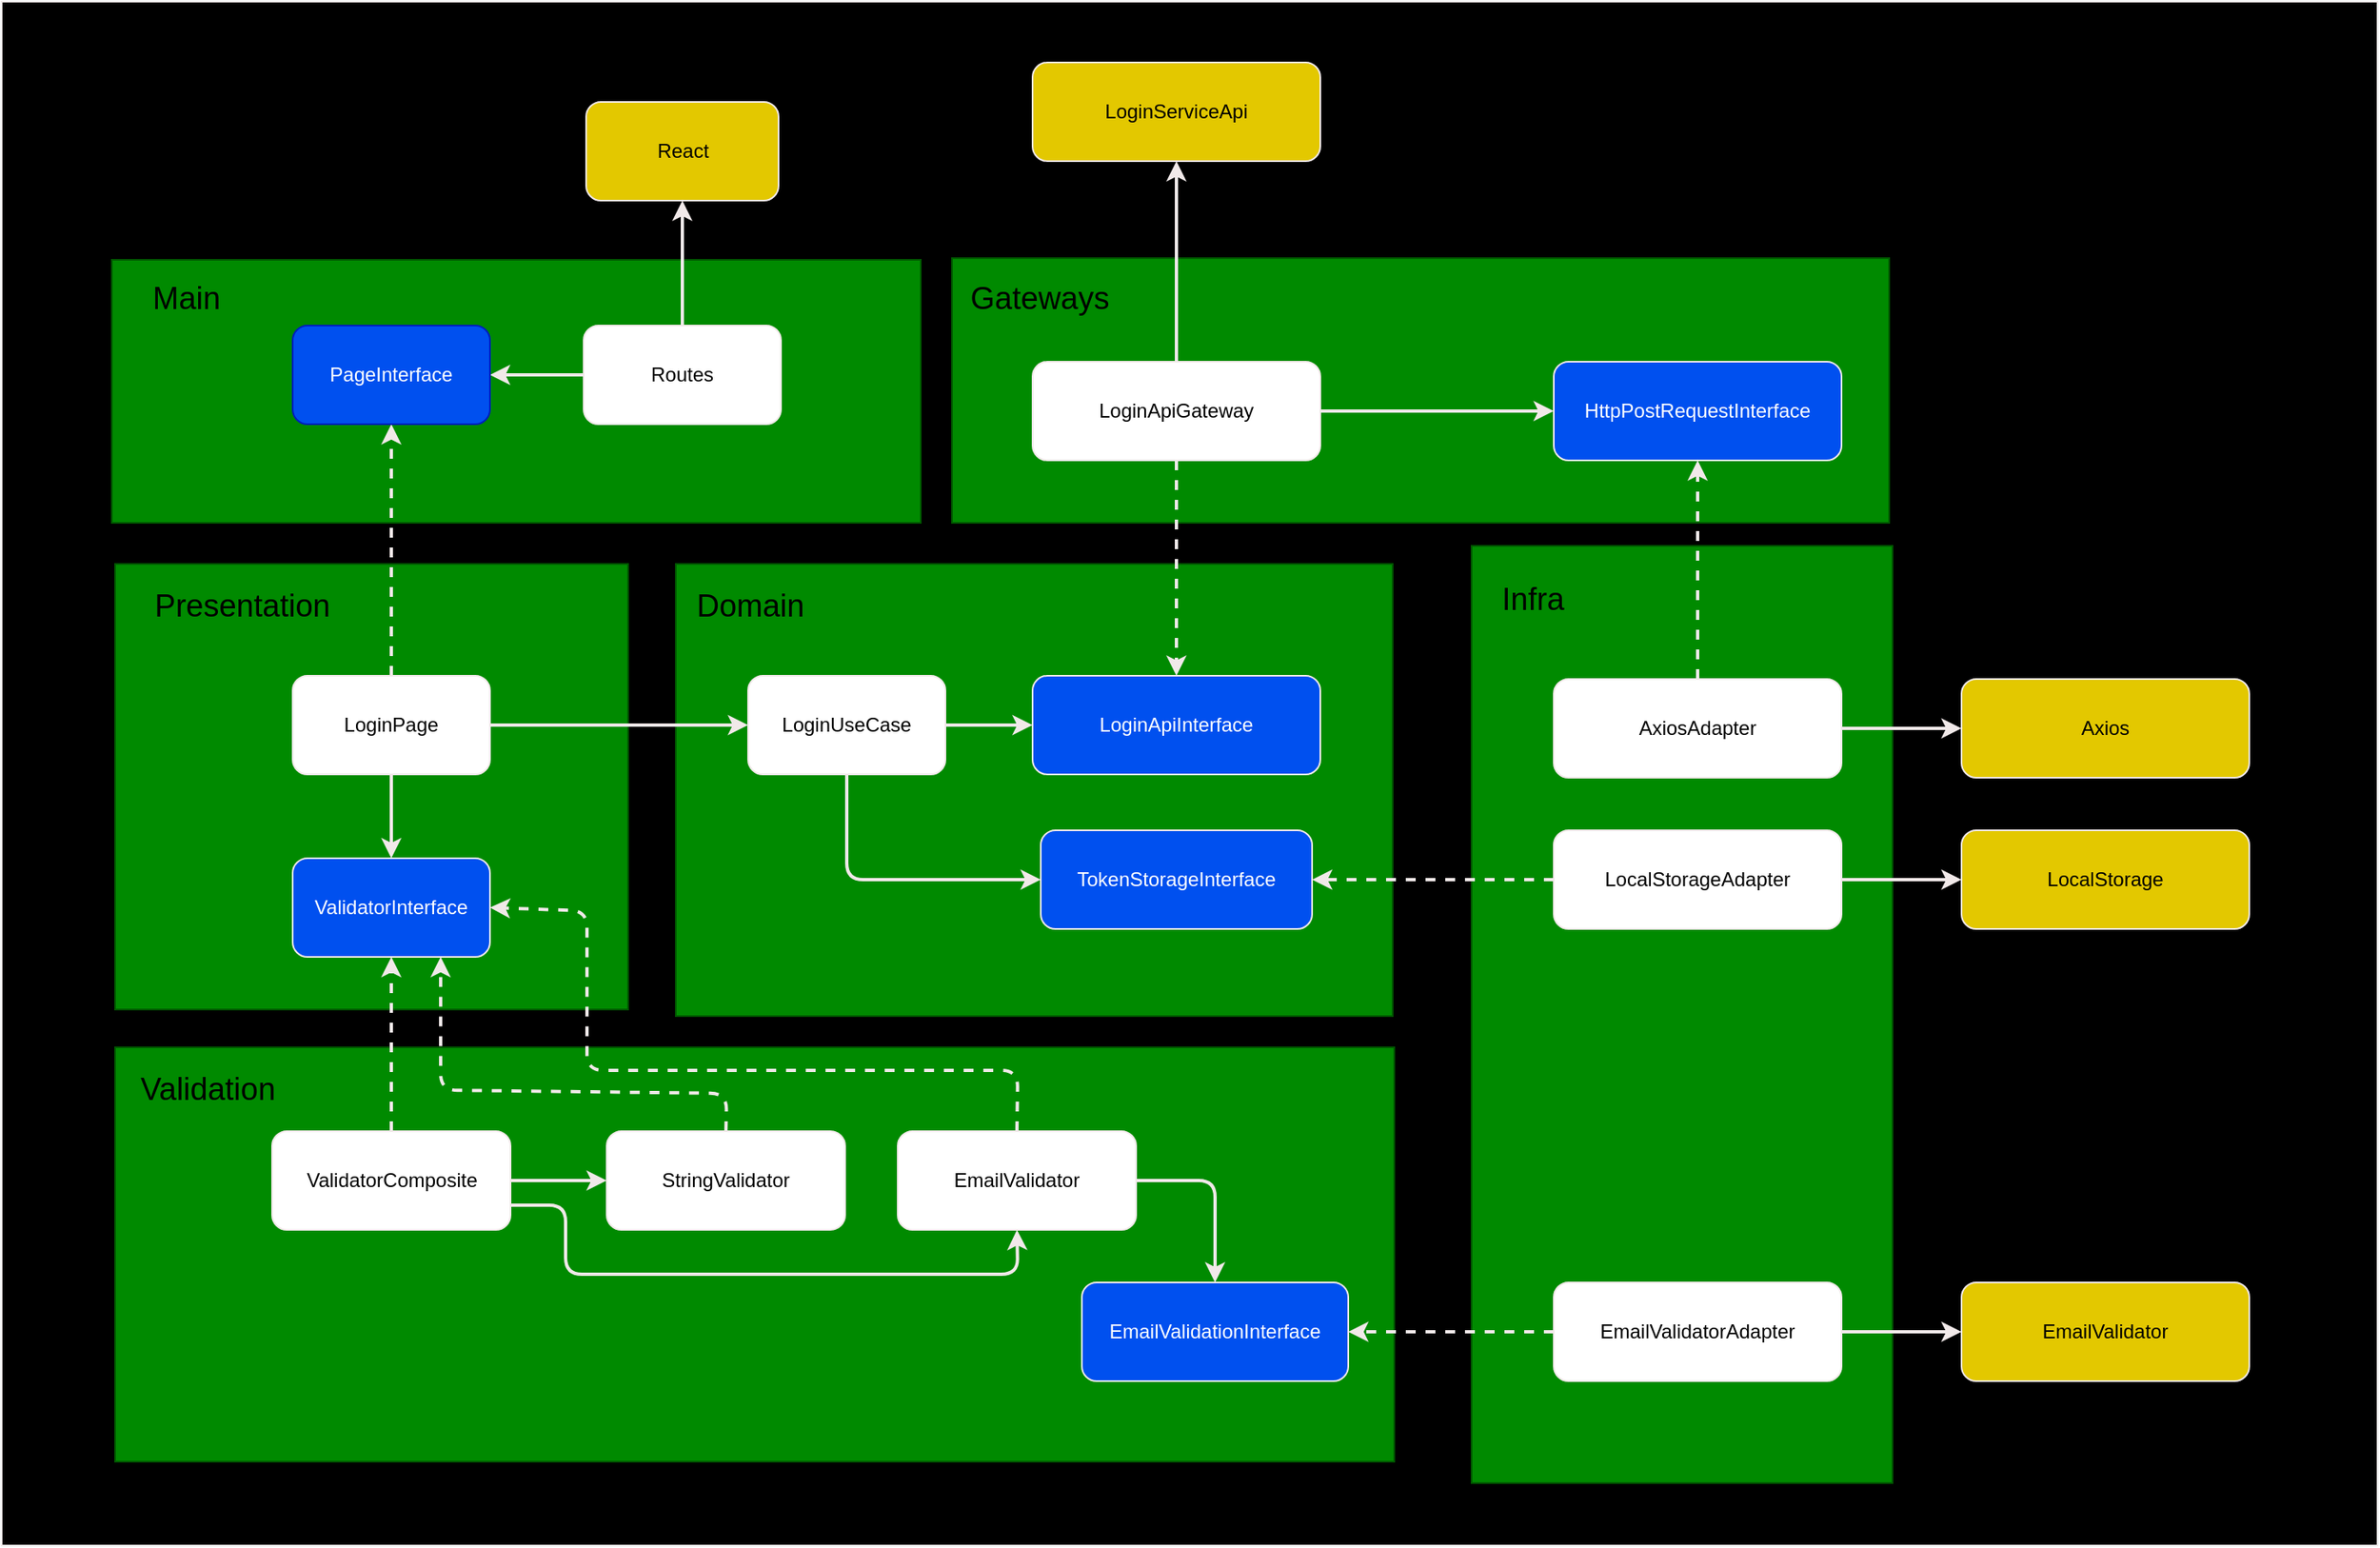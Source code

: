 <mxfile>
    <diagram id="W7Mkh2RLzANtmnkhI0Z8" name="Page-1">
        <mxGraphModel dx="994" dy="1007" grid="0" gridSize="10" guides="1" tooltips="1" connect="1" arrows="1" fold="1" page="0" pageScale="1" pageWidth="850" pageHeight="1100" math="0" shadow="0">
            <root>
                <mxCell id="0"/>
                <mxCell id="1" parent="0"/>
                <mxCell id="151" value="" style="rounded=0;whiteSpace=wrap;html=1;fillColor=#000000;strokeColor=#f1e9e9;" vertex="1" parent="1">
                    <mxGeometry x="350" y="-216" width="1445" height="939" as="geometry"/>
                </mxCell>
                <mxCell id="152" value="" style="rounded=0;whiteSpace=wrap;html=1;strokeColor=#005700;fillColor=#008a00;fontColor=#ffffff;" vertex="1" parent="1">
                    <mxGeometry x="417" y="-59" width="492" height="160" as="geometry"/>
                </mxCell>
                <mxCell id="106" value="" style="rounded=0;whiteSpace=wrap;html=1;strokeColor=#005700;fillColor=#008a00;fontColor=#ffffff;" parent="1" vertex="1">
                    <mxGeometry x="1244" y="115" width="256" height="570" as="geometry"/>
                </mxCell>
                <mxCell id="97" value="" style="rounded=0;whiteSpace=wrap;html=1;strokeColor=#005700;fillColor=#008a00;fontColor=#ffffff;" parent="1" vertex="1">
                    <mxGeometry x="760" y="126" width="436" height="275" as="geometry"/>
                </mxCell>
                <mxCell id="95" style="edgeStyle=none;html=1;exitX=0.5;exitY=1;exitDx=0;exitDy=0;strokeWidth=2;strokeColor=#f1e9e9;" parent="1" source="90" target="93" edge="1">
                    <mxGeometry relative="1" as="geometry">
                        <Array as="points">
                            <mxPoint x="864" y="318"/>
                        </Array>
                    </mxGeometry>
                </mxCell>
                <mxCell id="96" style="edgeStyle=none;html=1;exitX=1;exitY=0.5;exitDx=0;exitDy=0;entryX=0;entryY=0.5;entryDx=0;entryDy=0;strokeWidth=2;strokeColor=#f1e9e9;" parent="1" source="90" target="91" edge="1">
                    <mxGeometry relative="1" as="geometry"/>
                </mxCell>
                <mxCell id="90" value="LoginUseCase" style="rounded=1;whiteSpace=wrap;html=1;strokeColor=#f1e9e9;" parent="1" vertex="1">
                    <mxGeometry x="804" y="194" width="120" height="60" as="geometry"/>
                </mxCell>
                <mxCell id="91" value="LoginApiInterface" style="rounded=1;whiteSpace=wrap;html=1;fillColor=#0050ef;fontColor=#ffffff;strokeColor=#f1e9e9;" parent="1" vertex="1">
                    <mxGeometry x="977" y="194" width="175" height="60" as="geometry"/>
                </mxCell>
                <mxCell id="93" value="TokenStorageInterface" style="rounded=1;whiteSpace=wrap;html=1;fillColor=#0050ef;fontColor=#ffffff;strokeColor=#f1e9e9;" parent="1" vertex="1">
                    <mxGeometry x="982" y="288" width="165" height="60" as="geometry"/>
                </mxCell>
                <mxCell id="101" value="Domain" style="text;html=1;strokeColor=none;fillColor=none;align=center;verticalAlign=middle;whiteSpace=wrap;rounded=0;fontSize=19;" parent="1" vertex="1">
                    <mxGeometry x="766" y="133" width="79" height="38" as="geometry"/>
                </mxCell>
                <mxCell id="102" value="" style="rounded=0;whiteSpace=wrap;html=1;strokeColor=#005700;fillColor=#008a00;fontColor=#ffffff;" parent="1" vertex="1">
                    <mxGeometry x="928" y="-60" width="570" height="161" as="geometry"/>
                </mxCell>
                <mxCell id="103" value="Gateways" style="text;html=1;strokeColor=none;fillColor=none;align=center;verticalAlign=middle;whiteSpace=wrap;rounded=0;fontSize=19;" parent="1" vertex="1">
                    <mxGeometry x="942" y="-54" width="79" height="38" as="geometry"/>
                </mxCell>
                <mxCell id="109" style="edgeStyle=none;html=1;exitX=0.5;exitY=1;exitDx=0;exitDy=0;entryX=0.5;entryY=0;entryDx=0;entryDy=0;fontSize=19;strokeWidth=2;dashed=1;strokeColor=#f1e9e9;" parent="1" source="104" target="91" edge="1">
                    <mxGeometry relative="1" as="geometry"/>
                </mxCell>
                <mxCell id="115" style="edgeStyle=none;html=1;exitX=1;exitY=0.5;exitDx=0;exitDy=0;entryX=0;entryY=0.5;entryDx=0;entryDy=0;fontSize=19;strokeWidth=2;strokeColor=#f1e9e9;" parent="1" source="104" target="114" edge="1">
                    <mxGeometry relative="1" as="geometry"/>
                </mxCell>
                <mxCell id="122" style="edgeStyle=none;html=1;exitX=0.5;exitY=0;exitDx=0;exitDy=0;entryX=0.5;entryY=1;entryDx=0;entryDy=0;strokeWidth=2;strokeColor=#f1e9e9;" edge="1" parent="1" source="104" target="121">
                    <mxGeometry relative="1" as="geometry"/>
                </mxCell>
                <mxCell id="104" value="LoginApiGateway" style="rounded=1;whiteSpace=wrap;html=1;strokeColor=#f1e9e9;" parent="1" vertex="1">
                    <mxGeometry x="977" y="3" width="175" height="60" as="geometry"/>
                </mxCell>
                <mxCell id="107" value="Infra" style="text;html=1;strokeColor=none;fillColor=none;align=center;verticalAlign=middle;whiteSpace=wrap;rounded=0;fontSize=19;" parent="1" vertex="1">
                    <mxGeometry x="1242" y="129" width="79" height="38" as="geometry"/>
                </mxCell>
                <mxCell id="119" style="edgeStyle=none;html=1;exitX=1;exitY=0.5;exitDx=0;exitDy=0;entryX=0;entryY=0.5;entryDx=0;entryDy=0;fontSize=19;strokeWidth=2;strokeColor=#f1e9e9;" parent="1" source="108" target="118" edge="1">
                    <mxGeometry relative="1" as="geometry"/>
                </mxCell>
                <mxCell id="128" style="edgeStyle=none;html=1;exitX=0;exitY=0.5;exitDx=0;exitDy=0;entryX=1;entryY=0.5;entryDx=0;entryDy=0;strokeWidth=2;dashed=1;strokeColor=#f1e9e9;" edge="1" parent="1" source="108" target="93">
                    <mxGeometry relative="1" as="geometry"/>
                </mxCell>
                <mxCell id="108" value="LocalStorageAdapter" style="rounded=1;whiteSpace=wrap;html=1;strokeColor=#f1e9e9;" parent="1" vertex="1">
                    <mxGeometry x="1294" y="288" width="175" height="60" as="geometry"/>
                </mxCell>
                <mxCell id="116" style="edgeStyle=none;html=1;exitX=0.5;exitY=0;exitDx=0;exitDy=0;entryX=0.5;entryY=1;entryDx=0;entryDy=0;fontSize=19;strokeWidth=2;dashed=1;strokeColor=#f1e9e9;" parent="1" source="113" target="114" edge="1">
                    <mxGeometry relative="1" as="geometry"/>
                </mxCell>
                <mxCell id="120" style="edgeStyle=none;html=1;exitX=1;exitY=0.5;exitDx=0;exitDy=0;entryX=0;entryY=0.5;entryDx=0;entryDy=0;fontSize=19;strokeWidth=2;strokeColor=#f1e9e9;" parent="1" source="113" target="117" edge="1">
                    <mxGeometry relative="1" as="geometry"/>
                </mxCell>
                <mxCell id="113" value="AxiosAdapter" style="rounded=1;whiteSpace=wrap;html=1;strokeColor=#f1e9e9;" parent="1" vertex="1">
                    <mxGeometry x="1294" y="196" width="175" height="60" as="geometry"/>
                </mxCell>
                <mxCell id="114" value="HttpPostRequestInterface" style="rounded=1;whiteSpace=wrap;html=1;fillColor=#0050ef;fontColor=#ffffff;strokeColor=#f1e9e9;" parent="1" vertex="1">
                    <mxGeometry x="1294" y="3" width="175" height="60" as="geometry"/>
                </mxCell>
                <mxCell id="117" value="Axios" style="rounded=1;whiteSpace=wrap;html=1;fillColor=#e3c800;fontColor=#000000;strokeColor=#f1e9e9;" parent="1" vertex="1">
                    <mxGeometry x="1542" y="196" width="175" height="60" as="geometry"/>
                </mxCell>
                <mxCell id="118" value="LocalStorage" style="rounded=1;whiteSpace=wrap;html=1;fillColor=#e3c800;fontColor=#000000;strokeColor=#f1e9e9;" parent="1" vertex="1">
                    <mxGeometry x="1542" y="288" width="175" height="60" as="geometry"/>
                </mxCell>
                <mxCell id="121" value="LoginServiceApi" style="rounded=1;whiteSpace=wrap;html=1;fillColor=#e3c800;fontColor=#000000;strokeColor=#f1e9e9;" vertex="1" parent="1">
                    <mxGeometry x="977" y="-179" width="175" height="60" as="geometry"/>
                </mxCell>
                <mxCell id="123" value="" style="rounded=0;whiteSpace=wrap;html=1;strokeColor=#005700;fillColor=#008a00;fontColor=#ffffff;" vertex="1" parent="1">
                    <mxGeometry x="419" y="126" width="312" height="271" as="geometry"/>
                </mxCell>
                <mxCell id="124" value="Presentation" style="text;html=1;strokeColor=none;fillColor=none;align=center;verticalAlign=middle;whiteSpace=wrap;rounded=0;fontSize=19;" vertex="1" parent="1">
                    <mxGeometry x="457" y="133" width="79" height="38" as="geometry"/>
                </mxCell>
                <mxCell id="126" style="edgeStyle=none;html=1;exitX=1;exitY=0.5;exitDx=0;exitDy=0;entryX=0;entryY=0.5;entryDx=0;entryDy=0;strokeWidth=2;strokeColor=#f1e9e9;" edge="1" parent="1" source="125" target="90">
                    <mxGeometry relative="1" as="geometry"/>
                </mxCell>
                <mxCell id="129" style="edgeStyle=none;html=1;exitX=0.5;exitY=1;exitDx=0;exitDy=0;entryX=0.5;entryY=0;entryDx=0;entryDy=0;strokeWidth=2;strokeColor=#f1e9e9;" edge="1" parent="1" source="125" target="127">
                    <mxGeometry relative="1" as="geometry"/>
                </mxCell>
                <mxCell id="165" style="edgeStyle=none;html=1;exitX=0.5;exitY=0;exitDx=0;exitDy=0;entryX=0.5;entryY=1;entryDx=0;entryDy=0;dashed=1;strokeColor=#f1e9e9;strokeWidth=2;fontColor=#f1e9e9;" edge="1" parent="1" source="125" target="164">
                    <mxGeometry relative="1" as="geometry"/>
                </mxCell>
                <mxCell id="125" value="LoginPage" style="rounded=1;whiteSpace=wrap;html=1;strokeColor=#f1e9e9;" vertex="1" parent="1">
                    <mxGeometry x="527" y="194" width="120" height="60" as="geometry"/>
                </mxCell>
                <mxCell id="127" value="ValidatorInterface" style="rounded=1;whiteSpace=wrap;html=1;fillColor=#0050ef;fontColor=#ffffff;strokeColor=#f1e9e9;" vertex="1" parent="1">
                    <mxGeometry x="527" y="305" width="120" height="60" as="geometry"/>
                </mxCell>
                <mxCell id="130" value="" style="rounded=0;whiteSpace=wrap;html=1;strokeColor=#005700;fillColor=#008a00;fontColor=#ffffff;" vertex="1" parent="1">
                    <mxGeometry x="419" y="420" width="778" height="252" as="geometry"/>
                </mxCell>
                <mxCell id="131" value="Validation" style="text;html=1;strokeColor=none;fillColor=none;align=center;verticalAlign=middle;whiteSpace=wrap;rounded=0;fontSize=19;" vertex="1" parent="1">
                    <mxGeometry x="436" y="427" width="79" height="38" as="geometry"/>
                </mxCell>
                <mxCell id="135" style="edgeStyle=none;html=1;exitX=0.5;exitY=0;exitDx=0;exitDy=0;entryX=0.5;entryY=1;entryDx=0;entryDy=0;strokeWidth=2;dashed=1;strokeColor=#f1e9e9;" edge="1" parent="1" source="133" target="127">
                    <mxGeometry relative="1" as="geometry"/>
                </mxCell>
                <mxCell id="142" style="edgeStyle=none;html=1;exitX=1;exitY=0.5;exitDx=0;exitDy=0;entryX=0;entryY=0.5;entryDx=0;entryDy=0;strokeWidth=2;strokeColor=#f1e9e9;" edge="1" parent="1" source="133" target="137">
                    <mxGeometry relative="1" as="geometry"/>
                </mxCell>
                <mxCell id="143" style="edgeStyle=none;html=1;exitX=1;exitY=0.75;exitDx=0;exitDy=0;entryX=0.5;entryY=1;entryDx=0;entryDy=0;strokeWidth=2;strokeColor=#f1e9e9;" edge="1" parent="1" source="133" target="138">
                    <mxGeometry relative="1" as="geometry">
                        <Array as="points">
                            <mxPoint x="693" y="516"/>
                            <mxPoint x="693" y="558"/>
                            <mxPoint x="968" y="558"/>
                        </Array>
                    </mxGeometry>
                </mxCell>
                <mxCell id="133" value="ValidatorComposite" style="rounded=1;whiteSpace=wrap;html=1;strokeColor=#f1e9e9;" vertex="1" parent="1">
                    <mxGeometry x="514.5" y="471" width="145" height="60" as="geometry"/>
                </mxCell>
                <mxCell id="144" style="edgeStyle=none;html=1;exitX=0.5;exitY=0;exitDx=0;exitDy=0;entryX=0.75;entryY=1;entryDx=0;entryDy=0;strokeWidth=2;dashed=1;strokeColor=#f1e9e9;" edge="1" parent="1" source="137" target="127">
                    <mxGeometry relative="1" as="geometry">
                        <Array as="points">
                            <mxPoint x="791" y="448"/>
                            <mxPoint x="617" y="446"/>
                        </Array>
                    </mxGeometry>
                </mxCell>
                <mxCell id="137" value="StringValidator" style="rounded=1;whiteSpace=wrap;html=1;strokeColor=#f1e9e9;" vertex="1" parent="1">
                    <mxGeometry x="718" y="471" width="145" height="60" as="geometry"/>
                </mxCell>
                <mxCell id="145" style="edgeStyle=none;html=1;exitX=0.5;exitY=0;exitDx=0;exitDy=0;entryX=1;entryY=0.5;entryDx=0;entryDy=0;strokeWidth=2;dashed=1;strokeColor=#f1e9e9;" edge="1" parent="1" source="138" target="127">
                    <mxGeometry relative="1" as="geometry">
                        <Array as="points">
                            <mxPoint x="968" y="434"/>
                            <mxPoint x="706" y="434"/>
                            <mxPoint x="706" y="337"/>
                        </Array>
                    </mxGeometry>
                </mxCell>
                <mxCell id="147" style="edgeStyle=none;html=1;exitX=1;exitY=0.5;exitDx=0;exitDy=0;entryX=0.5;entryY=0;entryDx=0;entryDy=0;strokeWidth=2;strokeColor=#f1e9e9;" edge="1" parent="1" source="138" target="146">
                    <mxGeometry relative="1" as="geometry">
                        <Array as="points">
                            <mxPoint x="1088" y="501"/>
                        </Array>
                    </mxGeometry>
                </mxCell>
                <mxCell id="138" value="EmailValidator" style="rounded=1;whiteSpace=wrap;html=1;strokeColor=#f1e9e9;" vertex="1" parent="1">
                    <mxGeometry x="895" y="471" width="145" height="60" as="geometry"/>
                </mxCell>
                <mxCell id="141" style="edgeStyle=none;html=1;exitX=1;exitY=0.5;exitDx=0;exitDy=0;entryX=0;entryY=0.5;entryDx=0;entryDy=0;strokeWidth=2;strokeColor=#f1e9e9;" edge="1" parent="1" source="139" target="140">
                    <mxGeometry relative="1" as="geometry"/>
                </mxCell>
                <mxCell id="148" style="edgeStyle=none;html=1;exitX=0;exitY=0.5;exitDx=0;exitDy=0;entryX=1;entryY=0.5;entryDx=0;entryDy=0;strokeWidth=2;dashed=1;strokeColor=#f1e9e9;" edge="1" parent="1" source="139" target="146">
                    <mxGeometry relative="1" as="geometry"/>
                </mxCell>
                <mxCell id="139" value="EmailValidatorAdapter" style="rounded=1;whiteSpace=wrap;html=1;strokeColor=#f1e9e9;" vertex="1" parent="1">
                    <mxGeometry x="1294" y="563" width="175" height="60" as="geometry"/>
                </mxCell>
                <mxCell id="140" value="EmailValidator" style="rounded=1;whiteSpace=wrap;html=1;fillColor=#e3c800;fontColor=#000000;strokeColor=#f1e9e9;" vertex="1" parent="1">
                    <mxGeometry x="1542" y="563" width="175" height="60" as="geometry"/>
                </mxCell>
                <mxCell id="146" value="EmailValidationInterface" style="rounded=1;whiteSpace=wrap;html=1;fillColor=#0050ef;fontColor=#ffffff;strokeColor=#f1e9e9;" vertex="1" parent="1">
                    <mxGeometry x="1007" y="563" width="162" height="60" as="geometry"/>
                </mxCell>
                <mxCell id="153" value="Main" style="text;html=1;strokeColor=none;fillColor=none;align=center;verticalAlign=middle;whiteSpace=wrap;rounded=0;fontSize=19;" vertex="1" parent="1">
                    <mxGeometry x="423" y="-54" width="79" height="38" as="geometry"/>
                </mxCell>
                <mxCell id="166" style="edgeStyle=none;html=1;exitX=0;exitY=0.5;exitDx=0;exitDy=0;entryX=1;entryY=0.5;entryDx=0;entryDy=0;strokeColor=#f1e9e9;strokeWidth=2;fontColor=#f1e9e9;" edge="1" parent="1" source="162" target="164">
                    <mxGeometry relative="1" as="geometry"/>
                </mxCell>
                <mxCell id="167" style="edgeStyle=none;html=1;exitX=0.5;exitY=0;exitDx=0;exitDy=0;strokeColor=#f1e9e9;strokeWidth=2;fontColor=#f1e9e9;" edge="1" parent="1" source="162" target="163">
                    <mxGeometry relative="1" as="geometry"/>
                </mxCell>
                <mxCell id="162" value="Routes" style="rounded=1;whiteSpace=wrap;html=1;strokeColor=#f1e9e9;" vertex="1" parent="1">
                    <mxGeometry x="704" y="-19" width="120" height="60" as="geometry"/>
                </mxCell>
                <mxCell id="163" value="React" style="rounded=1;whiteSpace=wrap;html=1;fillColor=#e3c800;fontColor=#000000;strokeColor=#f1e9e9;" vertex="1" parent="1">
                    <mxGeometry x="705.5" y="-155" width="117" height="60" as="geometry"/>
                </mxCell>
                <mxCell id="164" value="PageInterface" style="rounded=1;whiteSpace=wrap;html=1;strokeColor=#001DBC;fillColor=#0050ef;fontColor=#ffffff;" vertex="1" parent="1">
                    <mxGeometry x="527" y="-19" width="120" height="60" as="geometry"/>
                </mxCell>
            </root>
        </mxGraphModel>
    </diagram>
</mxfile>